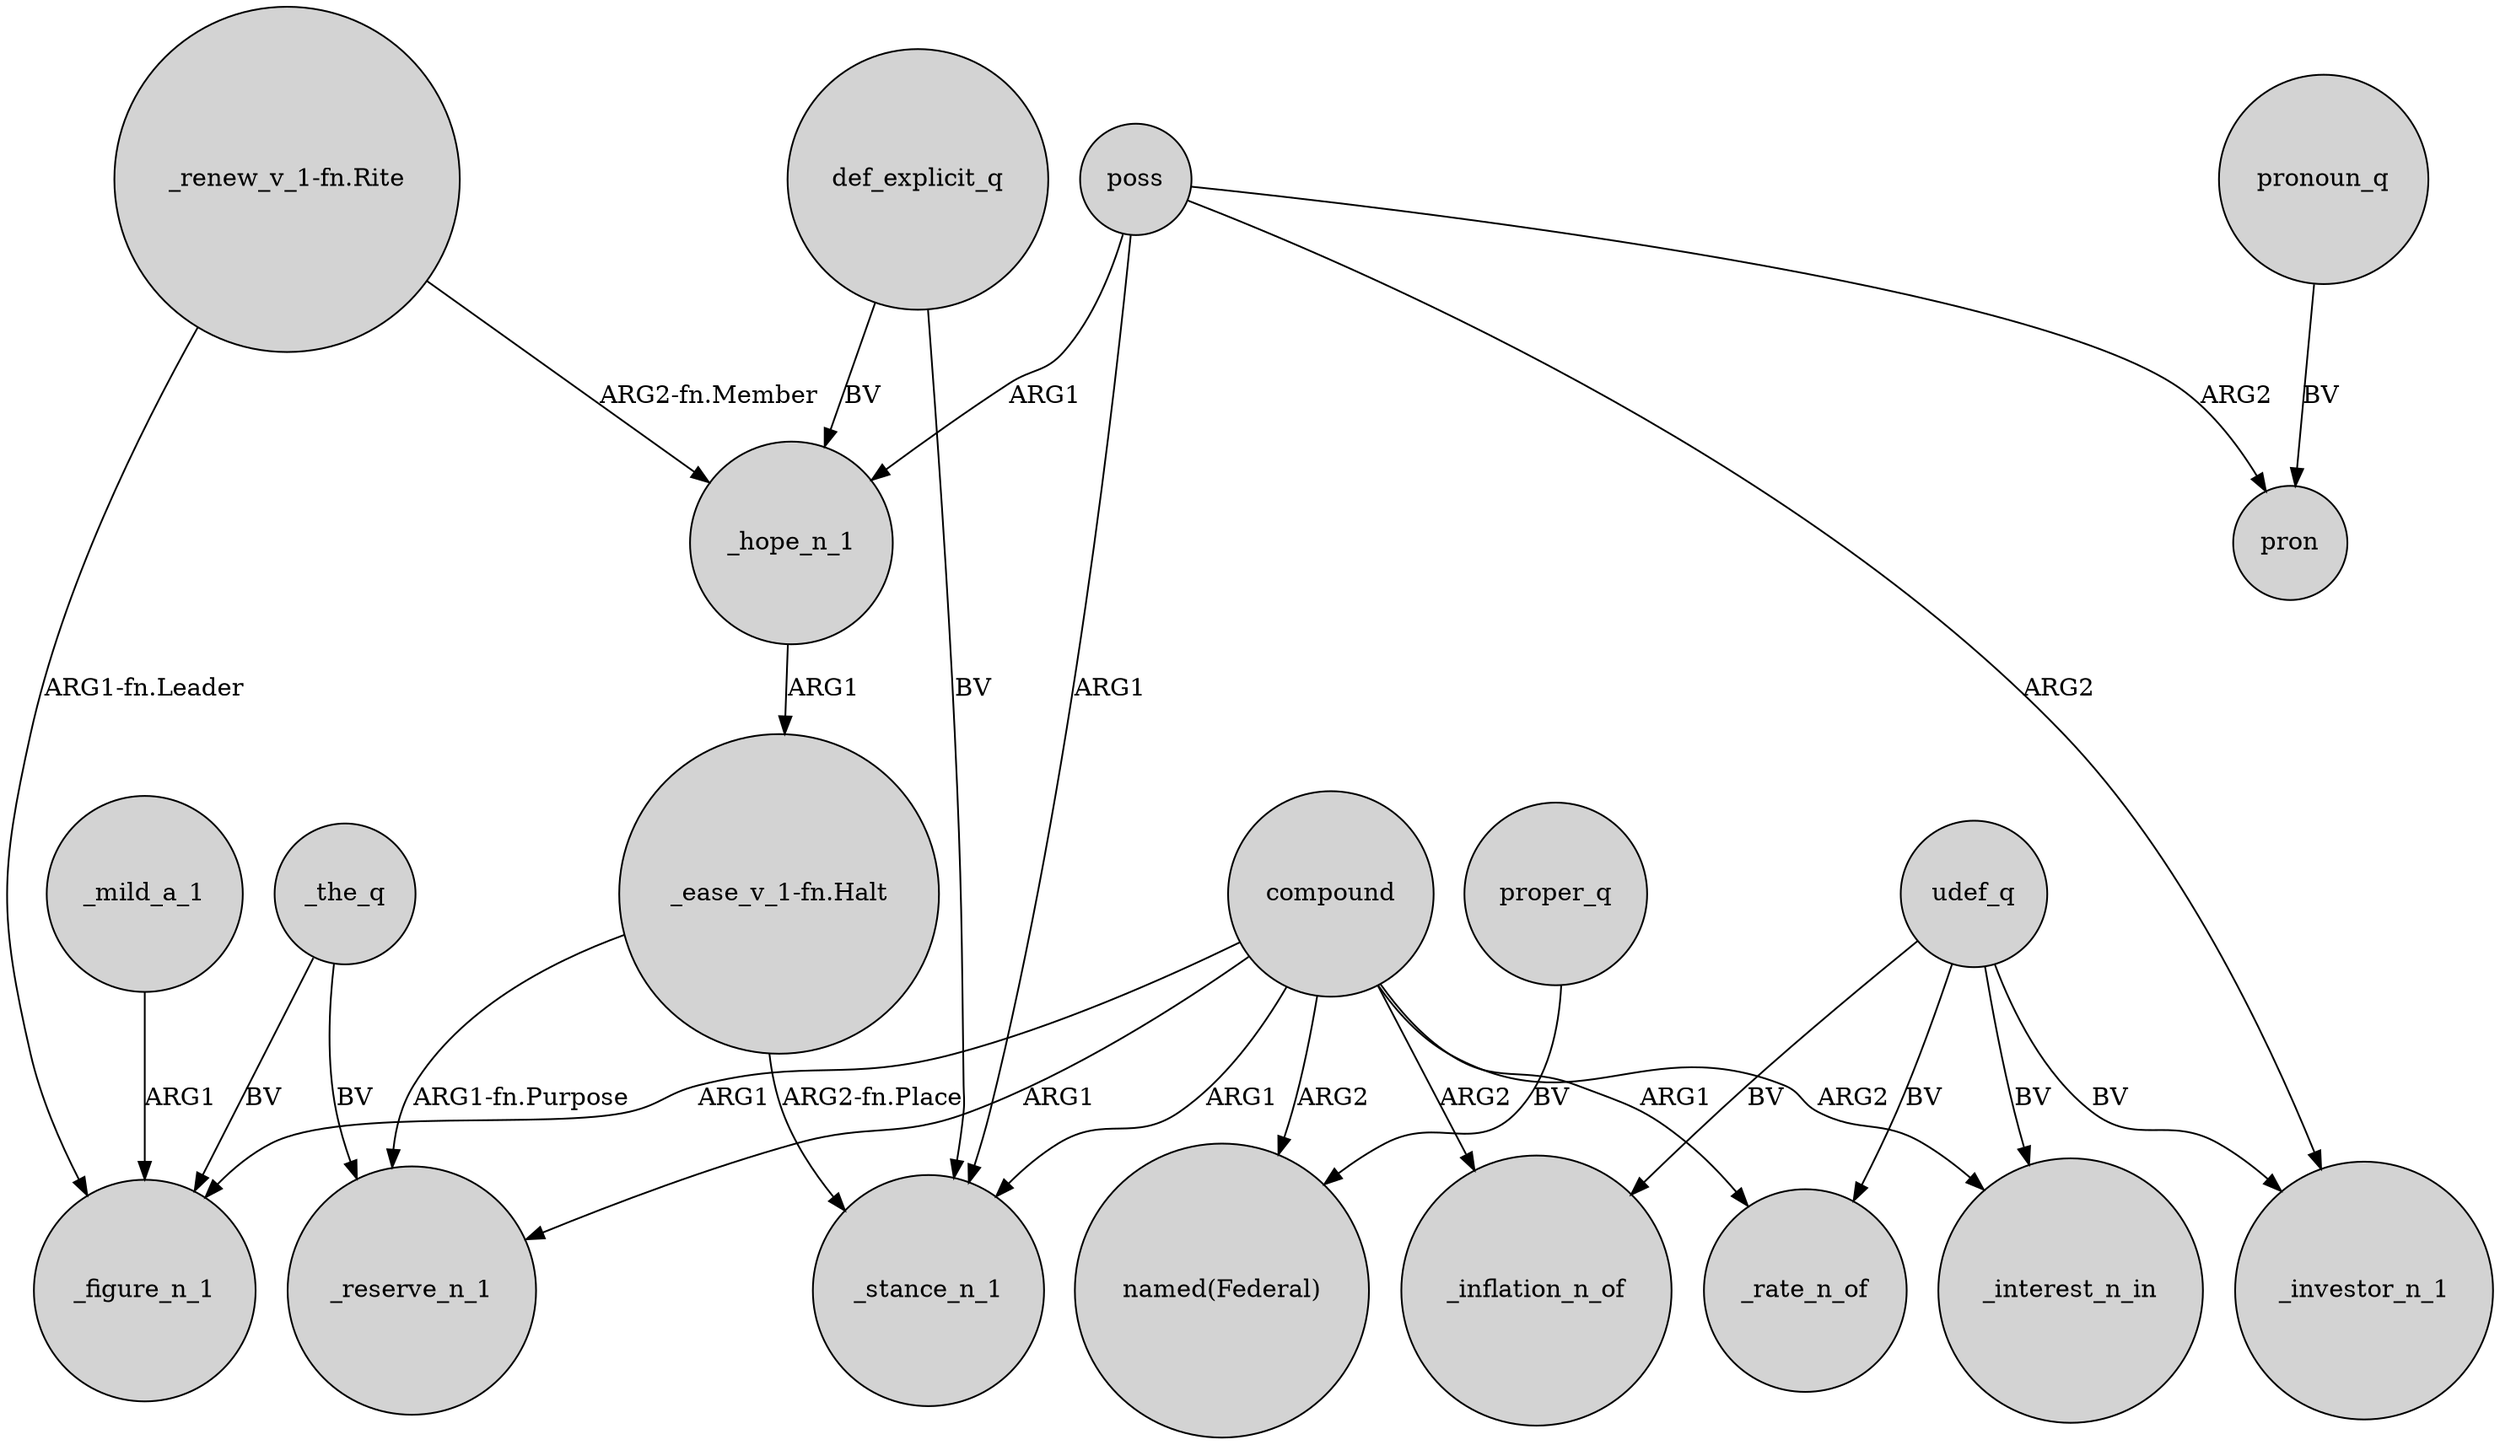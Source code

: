 digraph {
	node [shape=circle style=filled]
	compound -> _figure_n_1 [label=ARG1]
	compound -> _interest_n_in [label=ARG2]
	def_explicit_q -> _hope_n_1 [label=BV]
	_the_q -> _reserve_n_1 [label=BV]
	compound -> _inflation_n_of [label=ARG2]
	"_ease_v_1-fn.Halt" -> _stance_n_1 [label="ARG2-fn.Place"]
	def_explicit_q -> _stance_n_1 [label=BV]
	"_ease_v_1-fn.Halt" -> _reserve_n_1 [label="ARG1-fn.Purpose"]
	compound -> "named(Federal)" [label=ARG2]
	udef_q -> _inflation_n_of [label=BV]
	compound -> _rate_n_of [label=ARG1]
	udef_q -> _rate_n_of [label=BV]
	proper_q -> "named(Federal)" [label=BV]
	pronoun_q -> pron [label=BV]
	"_renew_v_1-fn.Rite" -> _hope_n_1 [label="ARG2-fn.Member"]
	poss -> pron [label=ARG2]
	poss -> _investor_n_1 [label=ARG2]
	_the_q -> _figure_n_1 [label=BV]
	_hope_n_1 -> "_ease_v_1-fn.Halt" [label=ARG1]
	compound -> _reserve_n_1 [label=ARG1]
	_mild_a_1 -> _figure_n_1 [label=ARG1]
	poss -> _hope_n_1 [label=ARG1]
	poss -> _stance_n_1 [label=ARG1]
	udef_q -> _interest_n_in [label=BV]
	compound -> _stance_n_1 [label=ARG1]
	udef_q -> _investor_n_1 [label=BV]
	"_renew_v_1-fn.Rite" -> _figure_n_1 [label="ARG1-fn.Leader"]
}
